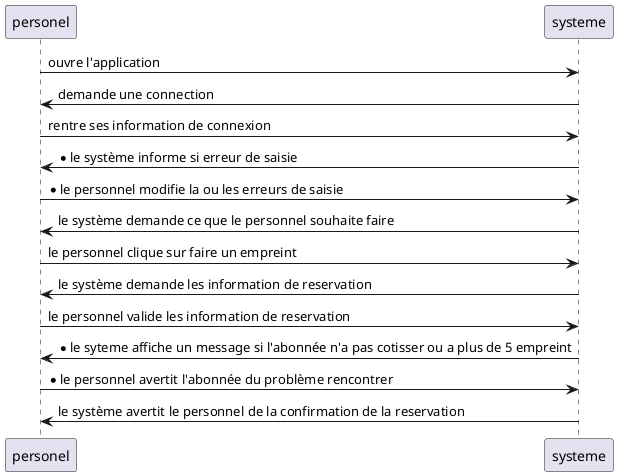 @startuml
personel->systeme: ouvre l'application
systeme->personel: demande une connection
personel->systeme: rentre ses information de connexion
systeme->personel: * le système informe si erreur de saisie
personel->systeme: * le personnel modifie la ou les erreurs de saisie
systeme->personel: le système demande ce que le personnel souhaite faire
personel->systeme: le personnel clique sur faire un empreint
systeme->personel: le système demande les information de reservation
personel->systeme: le personnel valide les information de reservation
systeme->personel: * le syteme affiche un message si l'abonnée n'a pas cotisser ou a plus de 5 empreint
personel->systeme: * le personnel avertit l'abonnée du problème rencontrer
systeme->personel: le système avertit le personnel de la confirmation de la reservation

@enduml